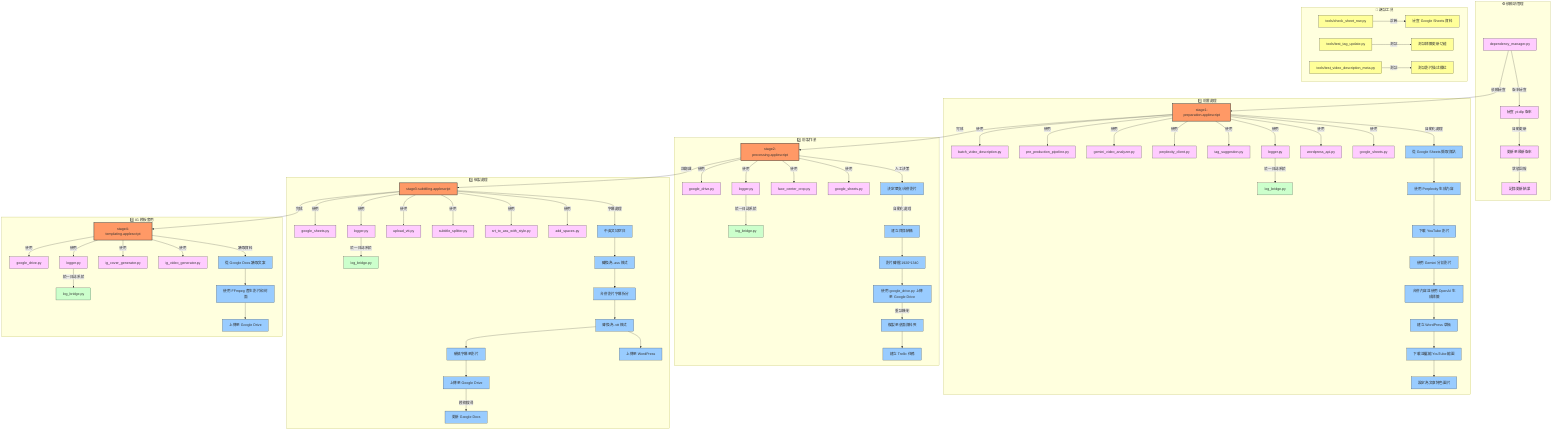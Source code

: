 flowchart TB
    subgraph "⚙️ 依賴項管理"
        DEP[dependency_manager.py] -->|版本檢查| DEP1[檢查 yt-dlp 版本]
        DEP1 -->|自動更新| DEP2[更新至最新版本]
        DEP2 -->|狀態回報| DEP3[記錄更新結果]
    end

    subgraph "1️⃣ 前置處理"
        A[stage1-preparation.applescript] -->|自動化處理| A1[從 Google Sheets 擷取資訊]
        A1 --> A11[使用 Perplexity 生成內容]
        A11 --> A2[下載 YouTube 影片]
        A2 --> A21[使用 Gemini 分析影片]
        A21 --> A22[合併內容並使用 OpenAI 生成標籤]
        A22 --> A3[建立 WordPress 草稿]
        A3 --> A31[下載並壓縮 YouTube 縮圖]
        A31 --> A32[設定為文章特色圖片]
        A -->|使用| AA[google_sheets.py]
        A -->|使用| AB[wordpress_api.py]
        A -->|使用| AC[logger.py]
        A -->|使用| AD[tag_suggestion.py]
        A -->|使用| AE[perplexity_client.py]
        A -->|使用| AF[gemini_video_analyzer.py]
        A -->|使用| AG[pre_production_pipeline.py]
        A -->|使用| AH[batch_video_description.py]
        AC -->|統一日誌系統| ACL[log_bridge.py]
    end

    subgraph "2️⃣ 前製作業"
        B[stage2-processing.applescript] -->|人工決策| B1[決定單支/合併影片]
        B1 -->|自動化處理| B2[建立目錄結構]
        B2 --> B3[影片轉檔 1920*1340]
        B3 --> B4[使用 google_drive.py 上傳至 Google Drive]
        B4 -->|重試機制| B5[複製至桌面資料夾]
        B5 --> B6[建立 Trello 任務]
        B -->|使用| BA[google_sheets.py]
        B -->|使用| BB[face_center_crop.py]
        B -->|使用| BC[logger.py]
        B -->|使用| BD[google_drive.py]
        BC -->|統一日誌系統| BCL[log_bridge.py]
    end

    subgraph "3️⃣ 後製處理"
        C[stage3-subtitling.applescript] -->|字幕處理| C1[中英文加空白]
        C1 --> C2[轉換為 .ass 格式]
        C2 --> C3[合併影片字幕拆分]
        C3 --> C4[轉換為 .vtt 格式]
        C4 --> C5[上傳至 WordPress]
        C4 --> C6[硬燒字幕至影片]
        C6 --> C7[上傳至 Google Drive]
        C7 -->|模糊搜尋| C8[更新 Google Docs]
        
        C -->|使用| CA[add_spaces.py]
        C -->|使用| CB[srt_to_ass_with_style.py]
        C -->|使用| CC[subtitle_splitter.py]
        C -->|使用| CD[upload_vtt.py]
        C -->|使用| CE[logger.py]
        C -->|使用| CF[google_sheets.py]
        CE -->|統一日誌系統| CEL[log_bridge.py]
    end

    subgraph "4️⃣ IG 模板套用"
        D[stage4-templating.applescript] -->|讀取資料| D1[從 Google Docs 讀取文案]
        D1 --> D2[使用 FFmpeg 產生影片和封面]
        D2 --> D3[上傳至 Google Drive]
        D -->|使用| DA[ig_video_generator.py]
        D -->|使用| DB[ig_cover_generator.py]
        D -->|使用| DC[logger.py]
        D -->|使用| DD[google_drive.py]
        DC -->|統一日誌系統| DCL[log_bridge.py]
    end

    subgraph "🔧 調試工具"
        T1[tools/check_sheet_row.py] -->|診斷| T11[檢查 Google Sheets 資料]
        T2[tools/test_tag_update.py] -->|測試| T21[測試標籤更新功能]
        T3[tools/test_video_description_meta.py] -->|測試| T31[測試影片描述欄位]
    end

    %% 主要流程連接
    DEP -->|依賴檢查| A
    A -->|完成| B
    B -->|送翻譯| C
    C -->|完成| D

    classDef mainScript fill:#f96,stroke:#333,stroke-width:2px;
    classDef subProcess fill:#9cf,stroke:#333,stroke-width:1px;
    classDef utility fill:#fcf,stroke:#333,stroke-width:1px;
    classDef logger fill:#cfc,stroke:#333,stroke-width:1px;
    classDef tools fill:#ff9,stroke:#333,stroke-width:1px;
    
    class A,B,C,D mainScript;
    class A1,A11,A2,A21,A22,A3,A31,A32,B1,B2,B3,B4,B5,B6,C1,C2,C3,C4,C5,C6,C7,C8,D1,D2,D3 subProcess;
    class AA,AB,AC,AD,AE,AF,AG,AH,BA,BB,BC,BD,CA,CB,CC,CD,CE,CF,DA,DB,DC,DD utility;
    class ACL,BCL,CEL,DCL logger;
    class DEP,DEP1,DEP2,DEP3 utility;
    class T1,T2,T3,T11,T21,T31 tools;